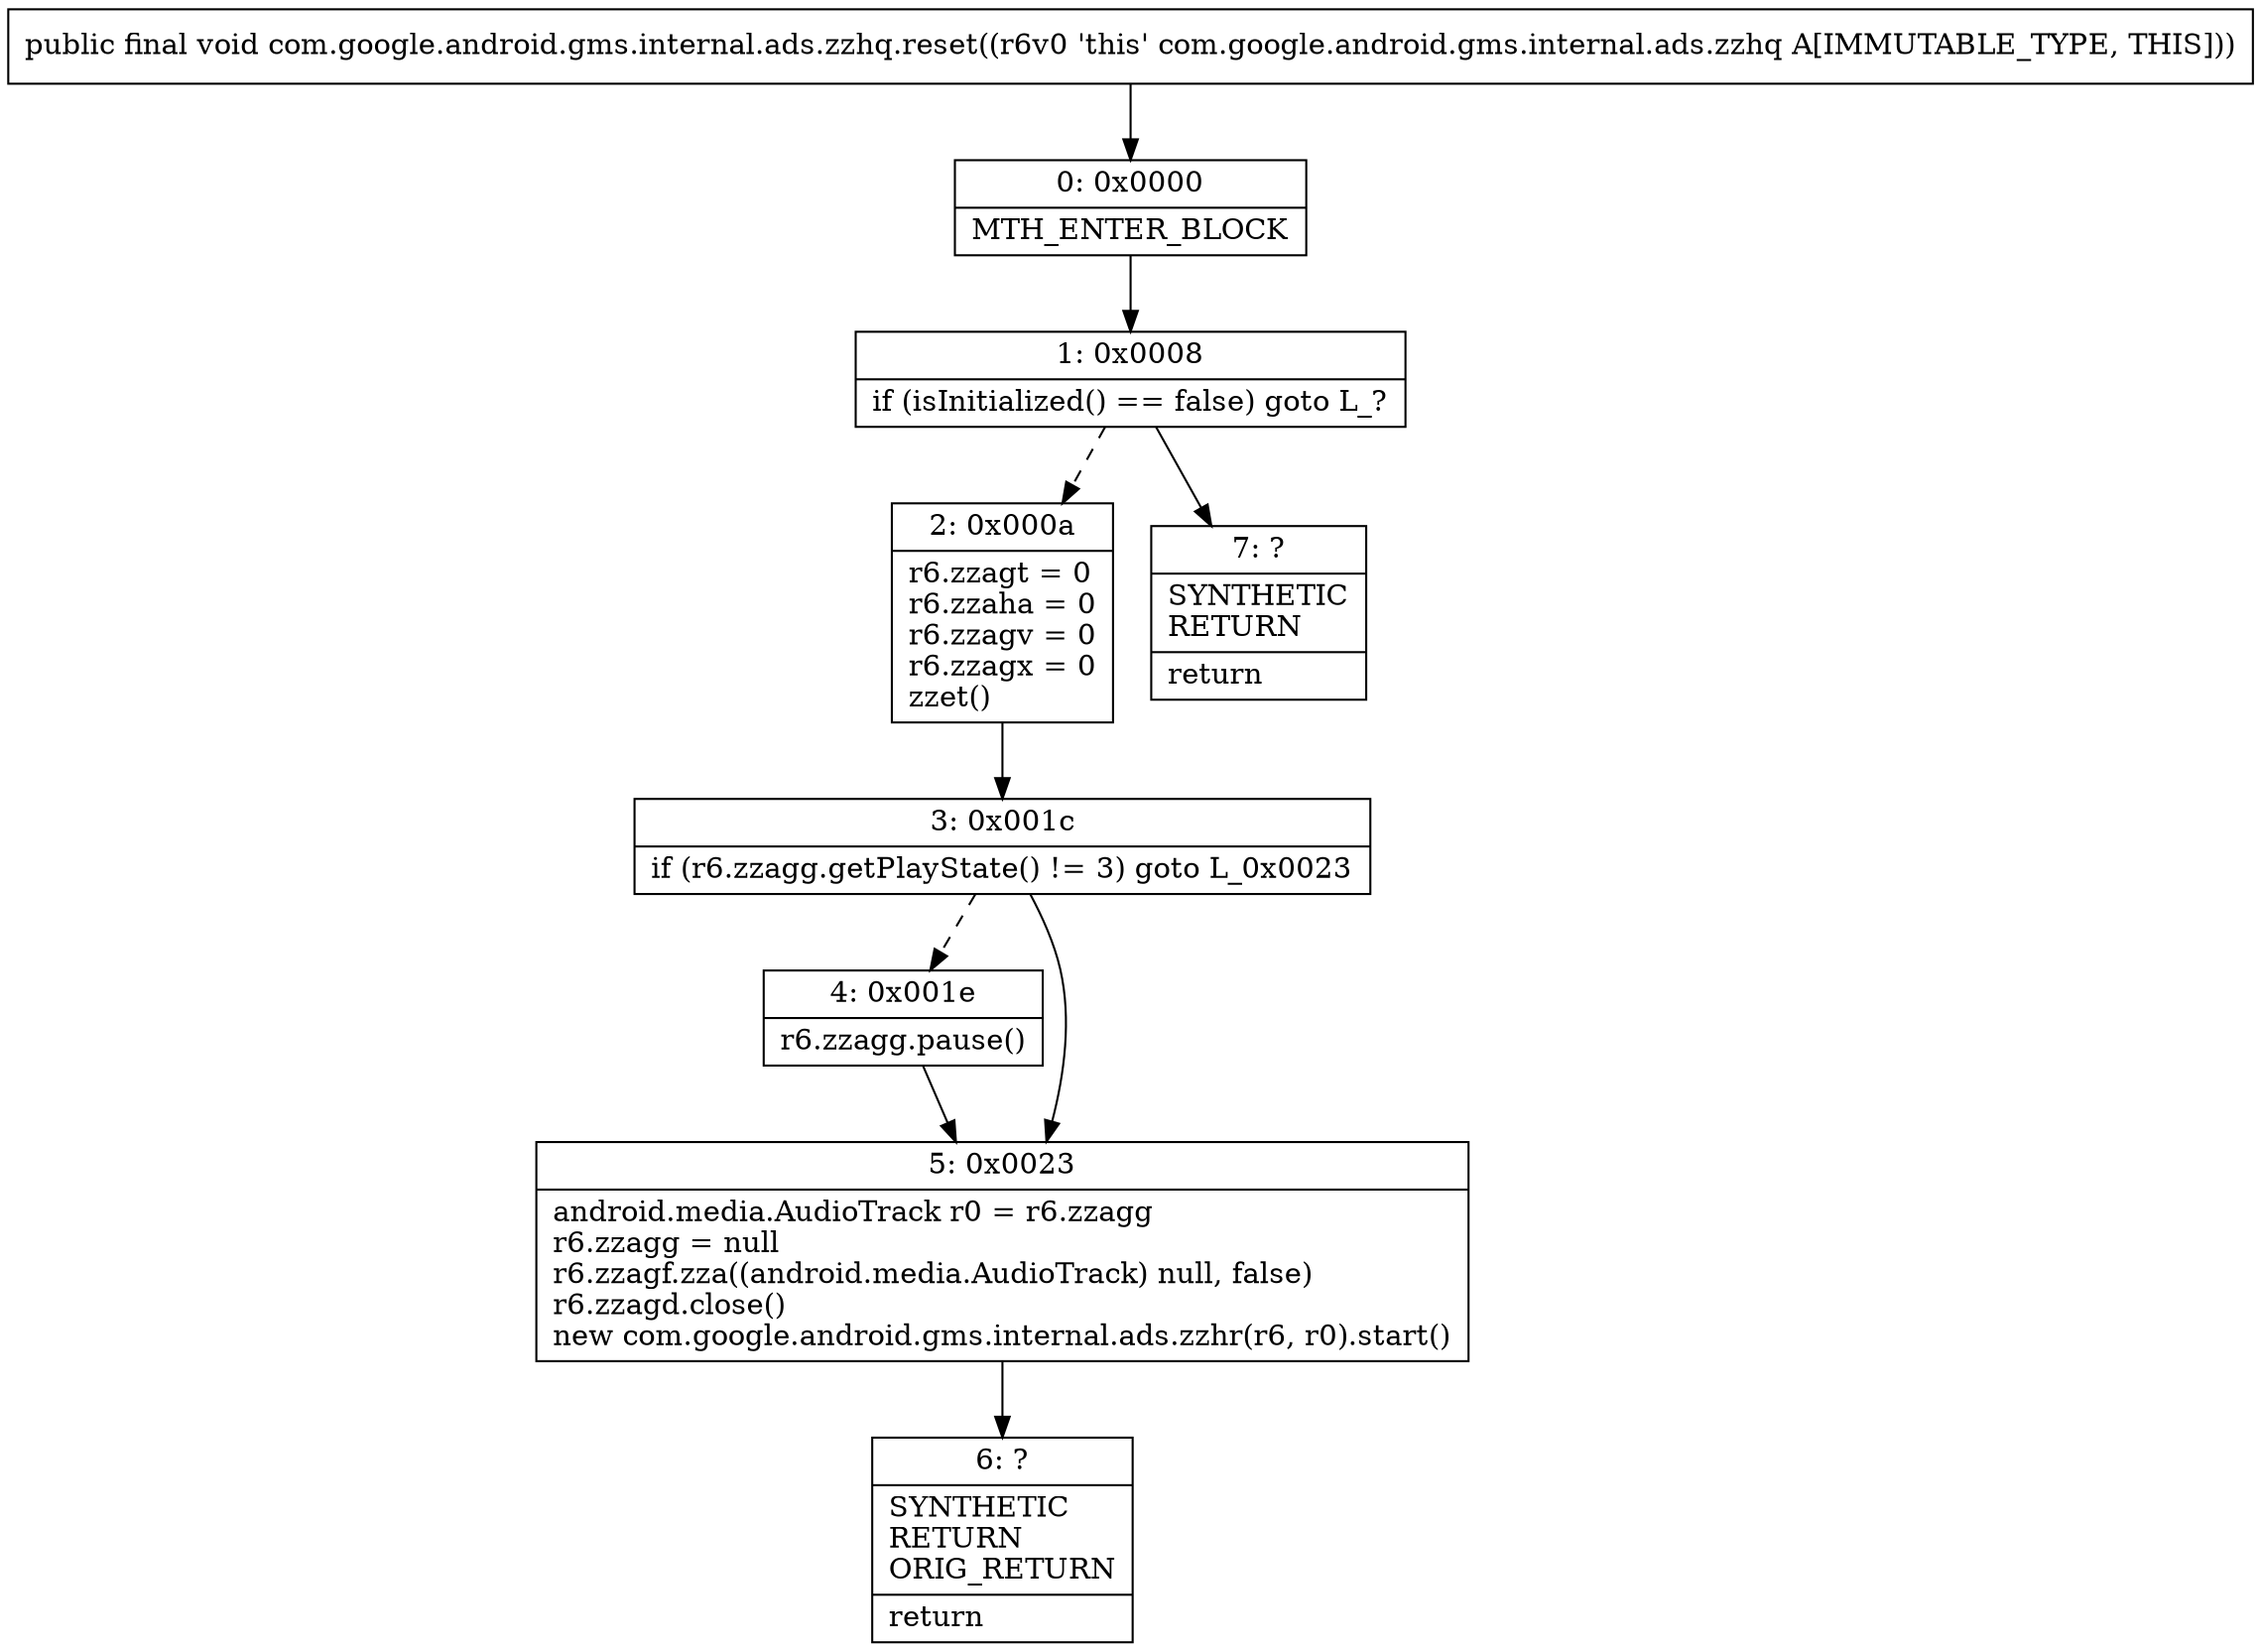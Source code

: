 digraph "CFG forcom.google.android.gms.internal.ads.zzhq.reset()V" {
Node_0 [shape=record,label="{0\:\ 0x0000|MTH_ENTER_BLOCK\l}"];
Node_1 [shape=record,label="{1\:\ 0x0008|if (isInitialized() == false) goto L_?\l}"];
Node_2 [shape=record,label="{2\:\ 0x000a|r6.zzagt = 0\lr6.zzaha = 0\lr6.zzagv = 0\lr6.zzagx = 0\lzzet()\l}"];
Node_3 [shape=record,label="{3\:\ 0x001c|if (r6.zzagg.getPlayState() != 3) goto L_0x0023\l}"];
Node_4 [shape=record,label="{4\:\ 0x001e|r6.zzagg.pause()\l}"];
Node_5 [shape=record,label="{5\:\ 0x0023|android.media.AudioTrack r0 = r6.zzagg\lr6.zzagg = null\lr6.zzagf.zza((android.media.AudioTrack) null, false)\lr6.zzagd.close()\lnew com.google.android.gms.internal.ads.zzhr(r6, r0).start()\l}"];
Node_6 [shape=record,label="{6\:\ ?|SYNTHETIC\lRETURN\lORIG_RETURN\l|return\l}"];
Node_7 [shape=record,label="{7\:\ ?|SYNTHETIC\lRETURN\l|return\l}"];
MethodNode[shape=record,label="{public final void com.google.android.gms.internal.ads.zzhq.reset((r6v0 'this' com.google.android.gms.internal.ads.zzhq A[IMMUTABLE_TYPE, THIS])) }"];
MethodNode -> Node_0;
Node_0 -> Node_1;
Node_1 -> Node_2[style=dashed];
Node_1 -> Node_7;
Node_2 -> Node_3;
Node_3 -> Node_4[style=dashed];
Node_3 -> Node_5;
Node_4 -> Node_5;
Node_5 -> Node_6;
}

